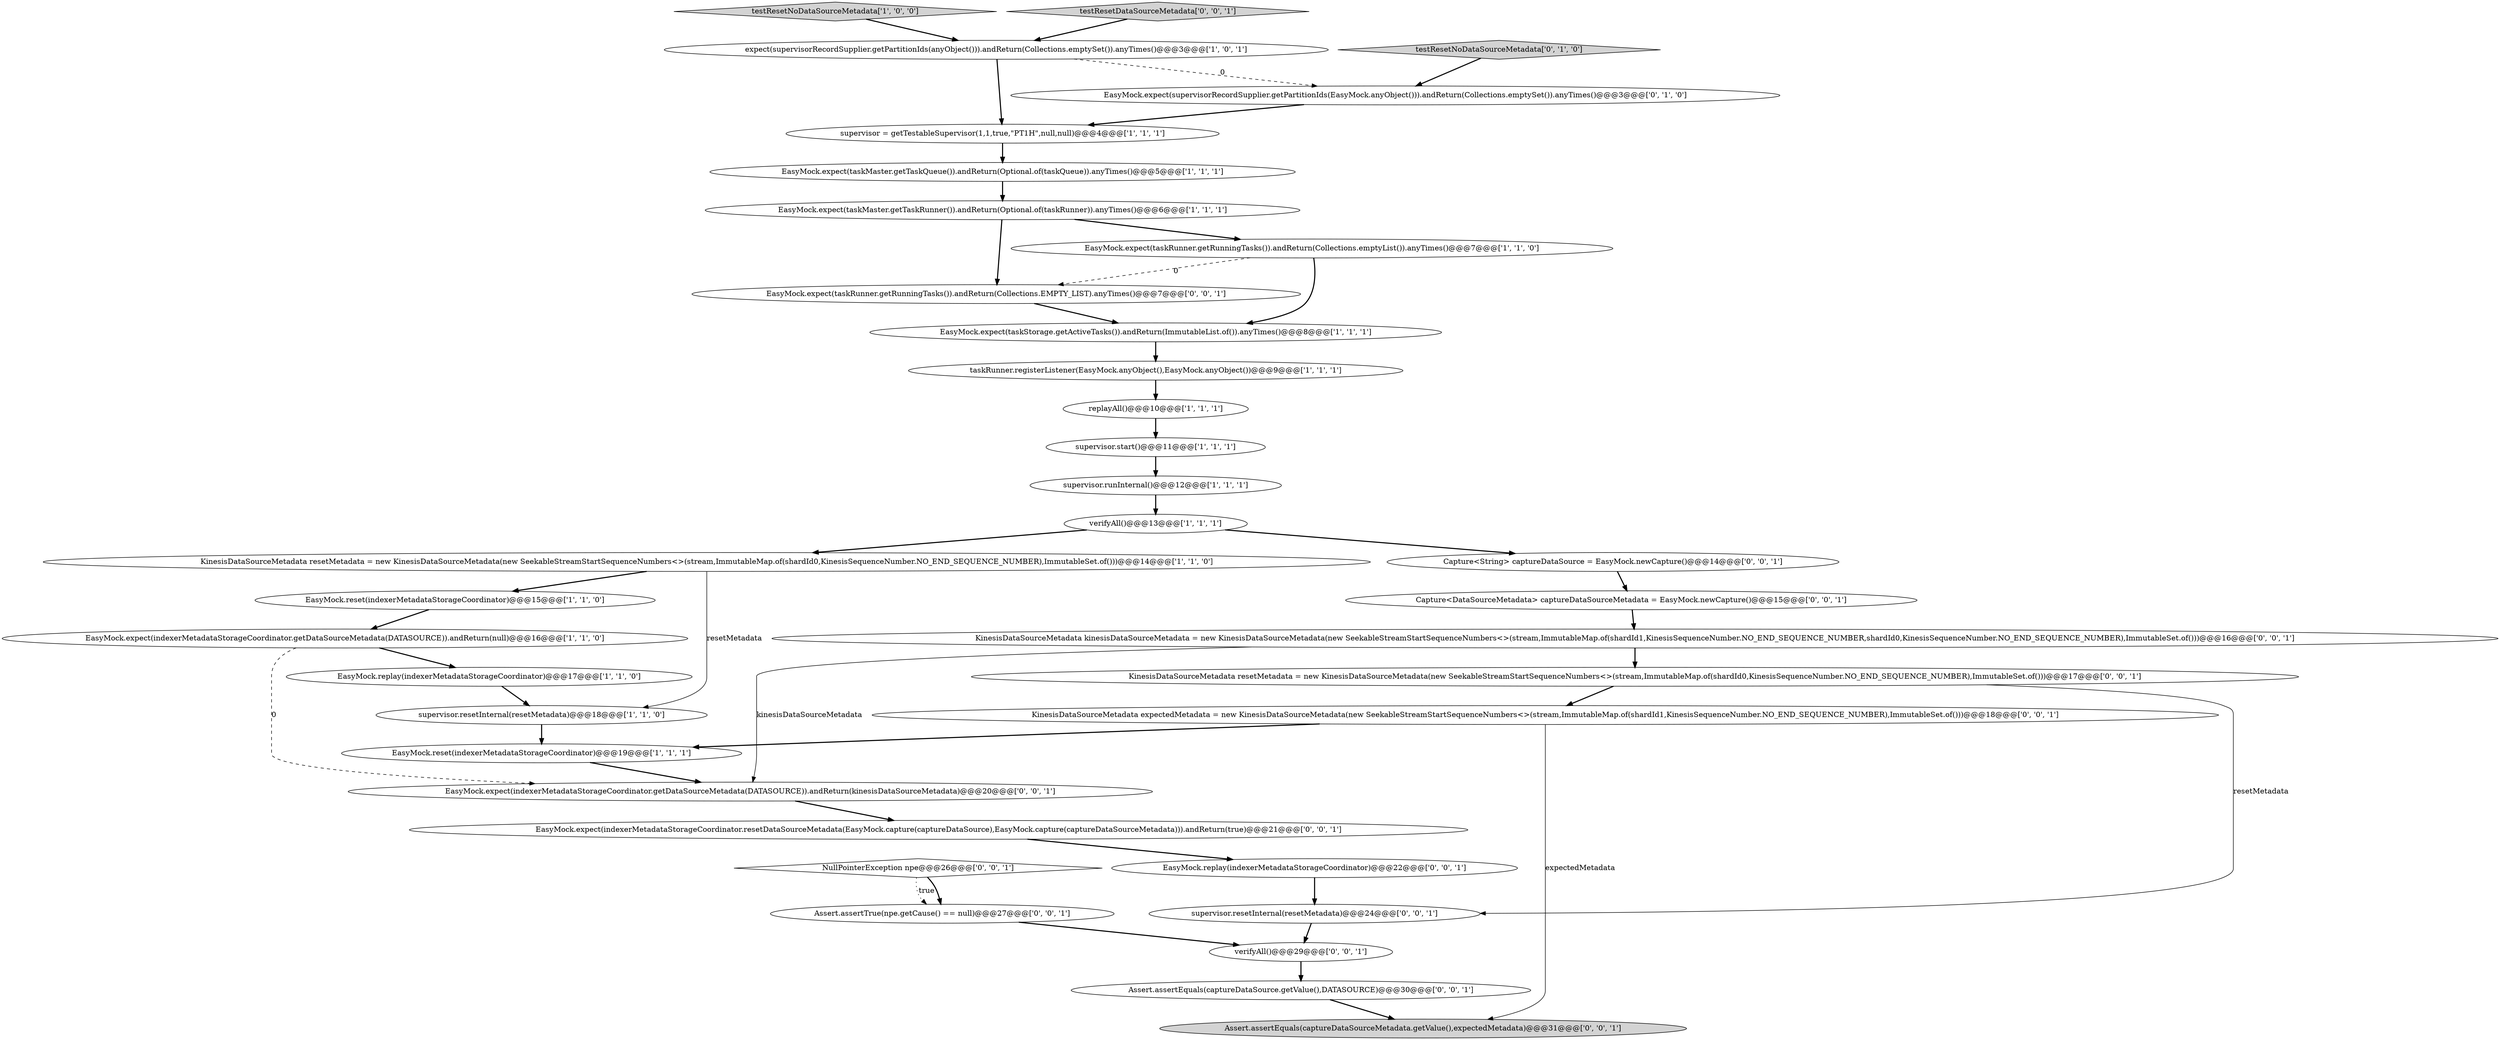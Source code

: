 digraph {
31 [style = filled, label = "KinesisDataSourceMetadata kinesisDataSourceMetadata = new KinesisDataSourceMetadata(new SeekableStreamStartSequenceNumbers<>(stream,ImmutableMap.of(shardId1,KinesisSequenceNumber.NO_END_SEQUENCE_NUMBER,shardId0,KinesisSequenceNumber.NO_END_SEQUENCE_NUMBER),ImmutableSet.of()))@@@16@@@['0', '0', '1']", fillcolor = white, shape = ellipse image = "AAA0AAABBB3BBB"];
5 [style = filled, label = "EasyMock.reset(indexerMetadataStorageCoordinator)@@@19@@@['1', '1', '1']", fillcolor = white, shape = ellipse image = "AAA0AAABBB1BBB"];
0 [style = filled, label = "EasyMock.expect(taskMaster.getTaskRunner()).andReturn(Optional.of(taskRunner)).anyTimes()@@@6@@@['1', '1', '1']", fillcolor = white, shape = ellipse image = "AAA0AAABBB1BBB"];
15 [style = filled, label = "EasyMock.expect(taskMaster.getTaskQueue()).andReturn(Optional.of(taskQueue)).anyTimes()@@@5@@@['1', '1', '1']", fillcolor = white, shape = ellipse image = "AAA0AAABBB1BBB"];
9 [style = filled, label = "supervisor.start()@@@11@@@['1', '1', '1']", fillcolor = white, shape = ellipse image = "AAA0AAABBB1BBB"];
17 [style = filled, label = "EasyMock.reset(indexerMetadataStorageCoordinator)@@@15@@@['1', '1', '0']", fillcolor = white, shape = ellipse image = "AAA0AAABBB1BBB"];
21 [style = filled, label = "Assert.assertTrue(npe.getCause() == null)@@@27@@@['0', '0', '1']", fillcolor = white, shape = ellipse image = "AAA0AAABBB3BBB"];
34 [style = filled, label = "NullPointerException npe@@@26@@@['0', '0', '1']", fillcolor = white, shape = diamond image = "AAA0AAABBB3BBB"];
6 [style = filled, label = "EasyMock.expect(taskStorage.getActiveTasks()).andReturn(ImmutableList.of()).anyTimes()@@@8@@@['1', '1', '1']", fillcolor = white, shape = ellipse image = "AAA0AAABBB1BBB"];
14 [style = filled, label = "KinesisDataSourceMetadata resetMetadata = new KinesisDataSourceMetadata(new SeekableStreamStartSequenceNumbers<>(stream,ImmutableMap.of(shardId0,KinesisSequenceNumber.NO_END_SEQUENCE_NUMBER),ImmutableSet.of()))@@@14@@@['1', '1', '0']", fillcolor = white, shape = ellipse image = "AAA0AAABBB1BBB"];
24 [style = filled, label = "Assert.assertEquals(captureDataSource.getValue(),DATASOURCE)@@@30@@@['0', '0', '1']", fillcolor = white, shape = ellipse image = "AAA0AAABBB3BBB"];
16 [style = filled, label = "supervisor = getTestableSupervisor(1,1,true,\"PT1H\",null,null)@@@4@@@['1', '1', '1']", fillcolor = white, shape = ellipse image = "AAA0AAABBB1BBB"];
26 [style = filled, label = "KinesisDataSourceMetadata resetMetadata = new KinesisDataSourceMetadata(new SeekableStreamStartSequenceNumbers<>(stream,ImmutableMap.of(shardId0,KinesisSequenceNumber.NO_END_SEQUENCE_NUMBER),ImmutableSet.of()))@@@17@@@['0', '0', '1']", fillcolor = white, shape = ellipse image = "AAA0AAABBB3BBB"];
19 [style = filled, label = "EasyMock.expect(supervisorRecordSupplier.getPartitionIds(EasyMock.anyObject())).andReturn(Collections.emptySet()).anyTimes()@@@3@@@['0', '1', '0']", fillcolor = white, shape = ellipse image = "AAA1AAABBB2BBB"];
33 [style = filled, label = "EasyMock.expect(indexerMetadataStorageCoordinator.getDataSourceMetadata(DATASOURCE)).andReturn(kinesisDataSourceMetadata)@@@20@@@['0', '0', '1']", fillcolor = white, shape = ellipse image = "AAA0AAABBB3BBB"];
27 [style = filled, label = "Capture<DataSourceMetadata> captureDataSourceMetadata = EasyMock.newCapture()@@@15@@@['0', '0', '1']", fillcolor = white, shape = ellipse image = "AAA0AAABBB3BBB"];
8 [style = filled, label = "replayAll()@@@10@@@['1', '1', '1']", fillcolor = white, shape = ellipse image = "AAA0AAABBB1BBB"];
11 [style = filled, label = "testResetNoDataSourceMetadata['1', '0', '0']", fillcolor = lightgray, shape = diamond image = "AAA0AAABBB1BBB"];
10 [style = filled, label = "expect(supervisorRecordSupplier.getPartitionIds(anyObject())).andReturn(Collections.emptySet()).anyTimes()@@@3@@@['1', '0', '1']", fillcolor = white, shape = ellipse image = "AAA0AAABBB1BBB"];
29 [style = filled, label = "verifyAll()@@@29@@@['0', '0', '1']", fillcolor = white, shape = ellipse image = "AAA0AAABBB3BBB"];
18 [style = filled, label = "testResetNoDataSourceMetadata['0', '1', '0']", fillcolor = lightgray, shape = diamond image = "AAA0AAABBB2BBB"];
7 [style = filled, label = "supervisor.resetInternal(resetMetadata)@@@18@@@['1', '1', '0']", fillcolor = white, shape = ellipse image = "AAA0AAABBB1BBB"];
30 [style = filled, label = "EasyMock.expect(taskRunner.getRunningTasks()).andReturn(Collections.EMPTY_LIST).anyTimes()@@@7@@@['0', '0', '1']", fillcolor = white, shape = ellipse image = "AAA0AAABBB3BBB"];
1 [style = filled, label = "EasyMock.expect(indexerMetadataStorageCoordinator.getDataSourceMetadata(DATASOURCE)).andReturn(null)@@@16@@@['1', '1', '0']", fillcolor = white, shape = ellipse image = "AAA0AAABBB1BBB"];
3 [style = filled, label = "supervisor.runInternal()@@@12@@@['1', '1', '1']", fillcolor = white, shape = ellipse image = "AAA0AAABBB1BBB"];
12 [style = filled, label = "verifyAll()@@@13@@@['1', '1', '1']", fillcolor = white, shape = ellipse image = "AAA0AAABBB1BBB"];
35 [style = filled, label = "Capture<String> captureDataSource = EasyMock.newCapture()@@@14@@@['0', '0', '1']", fillcolor = white, shape = ellipse image = "AAA0AAABBB3BBB"];
13 [style = filled, label = "EasyMock.expect(taskRunner.getRunningTasks()).andReturn(Collections.emptyList()).anyTimes()@@@7@@@['1', '1', '0']", fillcolor = white, shape = ellipse image = "AAA0AAABBB1BBB"];
4 [style = filled, label = "EasyMock.replay(indexerMetadataStorageCoordinator)@@@17@@@['1', '1', '0']", fillcolor = white, shape = ellipse image = "AAA0AAABBB1BBB"];
23 [style = filled, label = "EasyMock.expect(indexerMetadataStorageCoordinator.resetDataSourceMetadata(EasyMock.capture(captureDataSource),EasyMock.capture(captureDataSourceMetadata))).andReturn(true)@@@21@@@['0', '0', '1']", fillcolor = white, shape = ellipse image = "AAA0AAABBB3BBB"];
25 [style = filled, label = "testResetDataSourceMetadata['0', '0', '1']", fillcolor = lightgray, shape = diamond image = "AAA0AAABBB3BBB"];
22 [style = filled, label = "Assert.assertEquals(captureDataSourceMetadata.getValue(),expectedMetadata)@@@31@@@['0', '0', '1']", fillcolor = lightgray, shape = ellipse image = "AAA0AAABBB3BBB"];
2 [style = filled, label = "taskRunner.registerListener(EasyMock.anyObject(),EasyMock.anyObject())@@@9@@@['1', '1', '1']", fillcolor = white, shape = ellipse image = "AAA0AAABBB1BBB"];
20 [style = filled, label = "KinesisDataSourceMetadata expectedMetadata = new KinesisDataSourceMetadata(new SeekableStreamStartSequenceNumbers<>(stream,ImmutableMap.of(shardId1,KinesisSequenceNumber.NO_END_SEQUENCE_NUMBER),ImmutableSet.of()))@@@18@@@['0', '0', '1']", fillcolor = white, shape = ellipse image = "AAA0AAABBB3BBB"];
32 [style = filled, label = "EasyMock.replay(indexerMetadataStorageCoordinator)@@@22@@@['0', '0', '1']", fillcolor = white, shape = ellipse image = "AAA0AAABBB3BBB"];
28 [style = filled, label = "supervisor.resetInternal(resetMetadata)@@@24@@@['0', '0', '1']", fillcolor = white, shape = ellipse image = "AAA0AAABBB3BBB"];
10->16 [style = bold, label=""];
14->17 [style = bold, label=""];
23->32 [style = bold, label=""];
31->33 [style = solid, label="kinesisDataSourceMetadata"];
8->9 [style = bold, label=""];
4->7 [style = bold, label=""];
20->22 [style = solid, label="expectedMetadata"];
26->28 [style = solid, label="resetMetadata"];
12->14 [style = bold, label=""];
25->10 [style = bold, label=""];
20->5 [style = bold, label=""];
26->20 [style = bold, label=""];
9->3 [style = bold, label=""];
13->6 [style = bold, label=""];
16->15 [style = bold, label=""];
0->13 [style = bold, label=""];
31->26 [style = bold, label=""];
21->29 [style = bold, label=""];
6->2 [style = bold, label=""];
2->8 [style = bold, label=""];
35->27 [style = bold, label=""];
24->22 [style = bold, label=""];
19->16 [style = bold, label=""];
15->0 [style = bold, label=""];
11->10 [style = bold, label=""];
3->12 [style = bold, label=""];
18->19 [style = bold, label=""];
30->6 [style = bold, label=""];
33->23 [style = bold, label=""];
32->28 [style = bold, label=""];
12->35 [style = bold, label=""];
1->4 [style = bold, label=""];
7->5 [style = bold, label=""];
5->33 [style = bold, label=""];
0->30 [style = bold, label=""];
10->19 [style = dashed, label="0"];
29->24 [style = bold, label=""];
14->7 [style = solid, label="resetMetadata"];
34->21 [style = dotted, label="true"];
1->33 [style = dashed, label="0"];
34->21 [style = bold, label=""];
13->30 [style = dashed, label="0"];
27->31 [style = bold, label=""];
28->29 [style = bold, label=""];
17->1 [style = bold, label=""];
}
